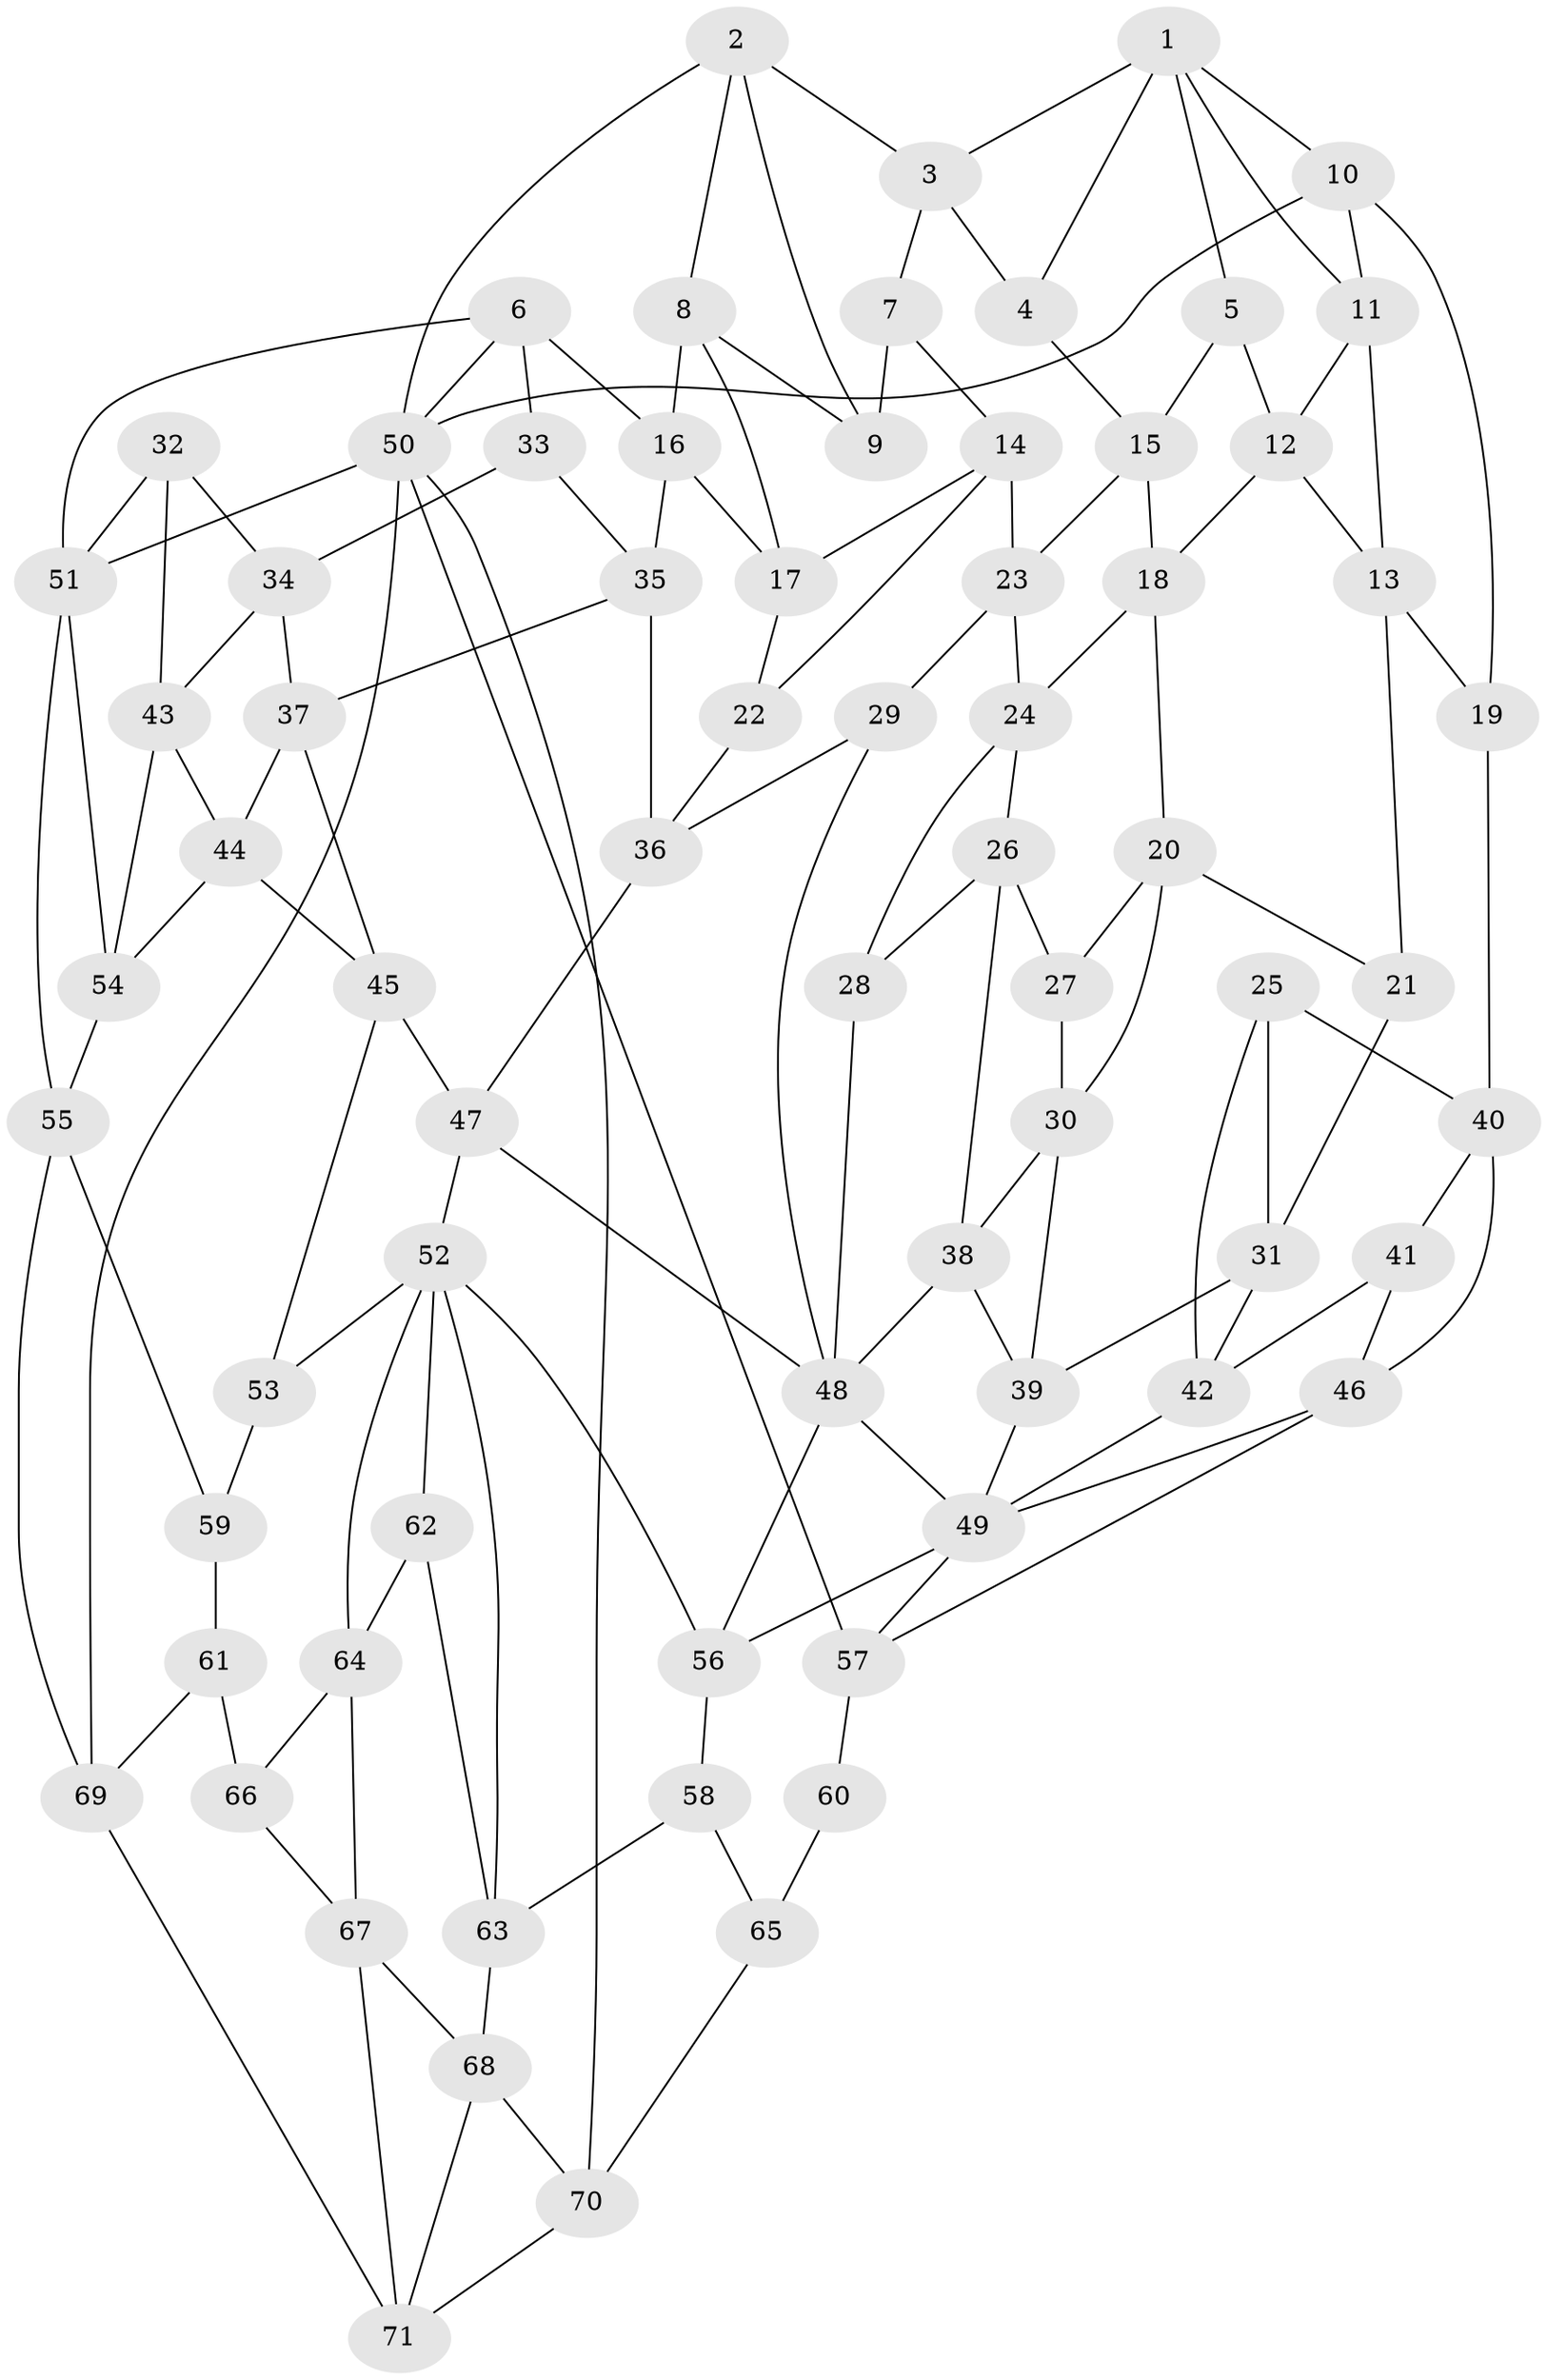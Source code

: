// original degree distribution, {3: 0.028169014084507043, 6: 0.2535211267605634, 4: 0.23943661971830985, 5: 0.4788732394366197}
// Generated by graph-tools (version 1.1) at 2025/27/03/09/25 03:27:06]
// undirected, 71 vertices, 136 edges
graph export_dot {
graph [start="1"]
  node [color=gray90,style=filled];
  1;
  2;
  3;
  4;
  5;
  6;
  7;
  8;
  9;
  10;
  11;
  12;
  13;
  14;
  15;
  16;
  17;
  18;
  19;
  20;
  21;
  22;
  23;
  24;
  25;
  26;
  27;
  28;
  29;
  30;
  31;
  32;
  33;
  34;
  35;
  36;
  37;
  38;
  39;
  40;
  41;
  42;
  43;
  44;
  45;
  46;
  47;
  48;
  49;
  50;
  51;
  52;
  53;
  54;
  55;
  56;
  57;
  58;
  59;
  60;
  61;
  62;
  63;
  64;
  65;
  66;
  67;
  68;
  69;
  70;
  71;
  1 -- 3 [weight=1.0];
  1 -- 4 [weight=1.0];
  1 -- 5 [weight=1.0];
  1 -- 10 [weight=1.0];
  1 -- 11 [weight=1.0];
  2 -- 3 [weight=1.0];
  2 -- 8 [weight=1.0];
  2 -- 9 [weight=1.0];
  2 -- 50 [weight=1.0];
  3 -- 4 [weight=1.0];
  3 -- 7 [weight=1.0];
  4 -- 15 [weight=1.0];
  5 -- 12 [weight=1.0];
  5 -- 15 [weight=1.0];
  6 -- 16 [weight=1.0];
  6 -- 33 [weight=1.0];
  6 -- 50 [weight=1.0];
  6 -- 51 [weight=1.0];
  7 -- 9 [weight=2.0];
  7 -- 14 [weight=1.0];
  8 -- 9 [weight=1.0];
  8 -- 16 [weight=1.0];
  8 -- 17 [weight=1.0];
  10 -- 11 [weight=1.0];
  10 -- 19 [weight=1.0];
  10 -- 50 [weight=2.0];
  11 -- 12 [weight=1.0];
  11 -- 13 [weight=1.0];
  12 -- 13 [weight=1.0];
  12 -- 18 [weight=1.0];
  13 -- 19 [weight=1.0];
  13 -- 21 [weight=1.0];
  14 -- 17 [weight=1.0];
  14 -- 22 [weight=1.0];
  14 -- 23 [weight=1.0];
  15 -- 18 [weight=1.0];
  15 -- 23 [weight=1.0];
  16 -- 17 [weight=1.0];
  16 -- 35 [weight=1.0];
  17 -- 22 [weight=1.0];
  18 -- 20 [weight=1.0];
  18 -- 24 [weight=1.0];
  19 -- 40 [weight=1.0];
  20 -- 21 [weight=1.0];
  20 -- 27 [weight=1.0];
  20 -- 30 [weight=1.0];
  21 -- 31 [weight=1.0];
  22 -- 36 [weight=1.0];
  23 -- 24 [weight=1.0];
  23 -- 29 [weight=1.0];
  24 -- 26 [weight=1.0];
  24 -- 28 [weight=1.0];
  25 -- 31 [weight=1.0];
  25 -- 40 [weight=1.0];
  25 -- 42 [weight=1.0];
  26 -- 27 [weight=1.0];
  26 -- 28 [weight=1.0];
  26 -- 38 [weight=1.0];
  27 -- 30 [weight=1.0];
  28 -- 48 [weight=1.0];
  29 -- 36 [weight=1.0];
  29 -- 48 [weight=1.0];
  30 -- 38 [weight=1.0];
  30 -- 39 [weight=1.0];
  31 -- 39 [weight=1.0];
  31 -- 42 [weight=1.0];
  32 -- 34 [weight=1.0];
  32 -- 43 [weight=1.0];
  32 -- 51 [weight=1.0];
  33 -- 34 [weight=1.0];
  33 -- 35 [weight=1.0];
  34 -- 37 [weight=1.0];
  34 -- 43 [weight=1.0];
  35 -- 36 [weight=1.0];
  35 -- 37 [weight=1.0];
  36 -- 47 [weight=1.0];
  37 -- 44 [weight=1.0];
  37 -- 45 [weight=1.0];
  38 -- 39 [weight=1.0];
  38 -- 48 [weight=1.0];
  39 -- 49 [weight=1.0];
  40 -- 41 [weight=1.0];
  40 -- 46 [weight=1.0];
  41 -- 42 [weight=1.0];
  41 -- 46 [weight=1.0];
  42 -- 49 [weight=1.0];
  43 -- 44 [weight=1.0];
  43 -- 54 [weight=1.0];
  44 -- 45 [weight=1.0];
  44 -- 54 [weight=1.0];
  45 -- 47 [weight=1.0];
  45 -- 53 [weight=1.0];
  46 -- 49 [weight=1.0];
  46 -- 57 [weight=1.0];
  47 -- 48 [weight=1.0];
  47 -- 52 [weight=1.0];
  48 -- 49 [weight=1.0];
  48 -- 56 [weight=1.0];
  49 -- 56 [weight=1.0];
  49 -- 57 [weight=1.0];
  50 -- 51 [weight=1.0];
  50 -- 57 [weight=1.0];
  50 -- 69 [weight=1.0];
  50 -- 70 [weight=1.0];
  51 -- 54 [weight=1.0];
  51 -- 55 [weight=1.0];
  52 -- 53 [weight=1.0];
  52 -- 56 [weight=1.0];
  52 -- 62 [weight=1.0];
  52 -- 63 [weight=1.0];
  52 -- 64 [weight=1.0];
  53 -- 59 [weight=2.0];
  54 -- 55 [weight=1.0];
  55 -- 59 [weight=1.0];
  55 -- 69 [weight=1.0];
  56 -- 58 [weight=1.0];
  57 -- 60 [weight=1.0];
  58 -- 63 [weight=1.0];
  58 -- 65 [weight=1.0];
  59 -- 61 [weight=1.0];
  60 -- 65 [weight=2.0];
  61 -- 66 [weight=2.0];
  61 -- 69 [weight=1.0];
  62 -- 63 [weight=1.0];
  62 -- 64 [weight=1.0];
  63 -- 68 [weight=1.0];
  64 -- 66 [weight=1.0];
  64 -- 67 [weight=1.0];
  65 -- 70 [weight=1.0];
  66 -- 67 [weight=1.0];
  67 -- 68 [weight=1.0];
  67 -- 71 [weight=1.0];
  68 -- 70 [weight=1.0];
  68 -- 71 [weight=1.0];
  69 -- 71 [weight=1.0];
  70 -- 71 [weight=1.0];
}
